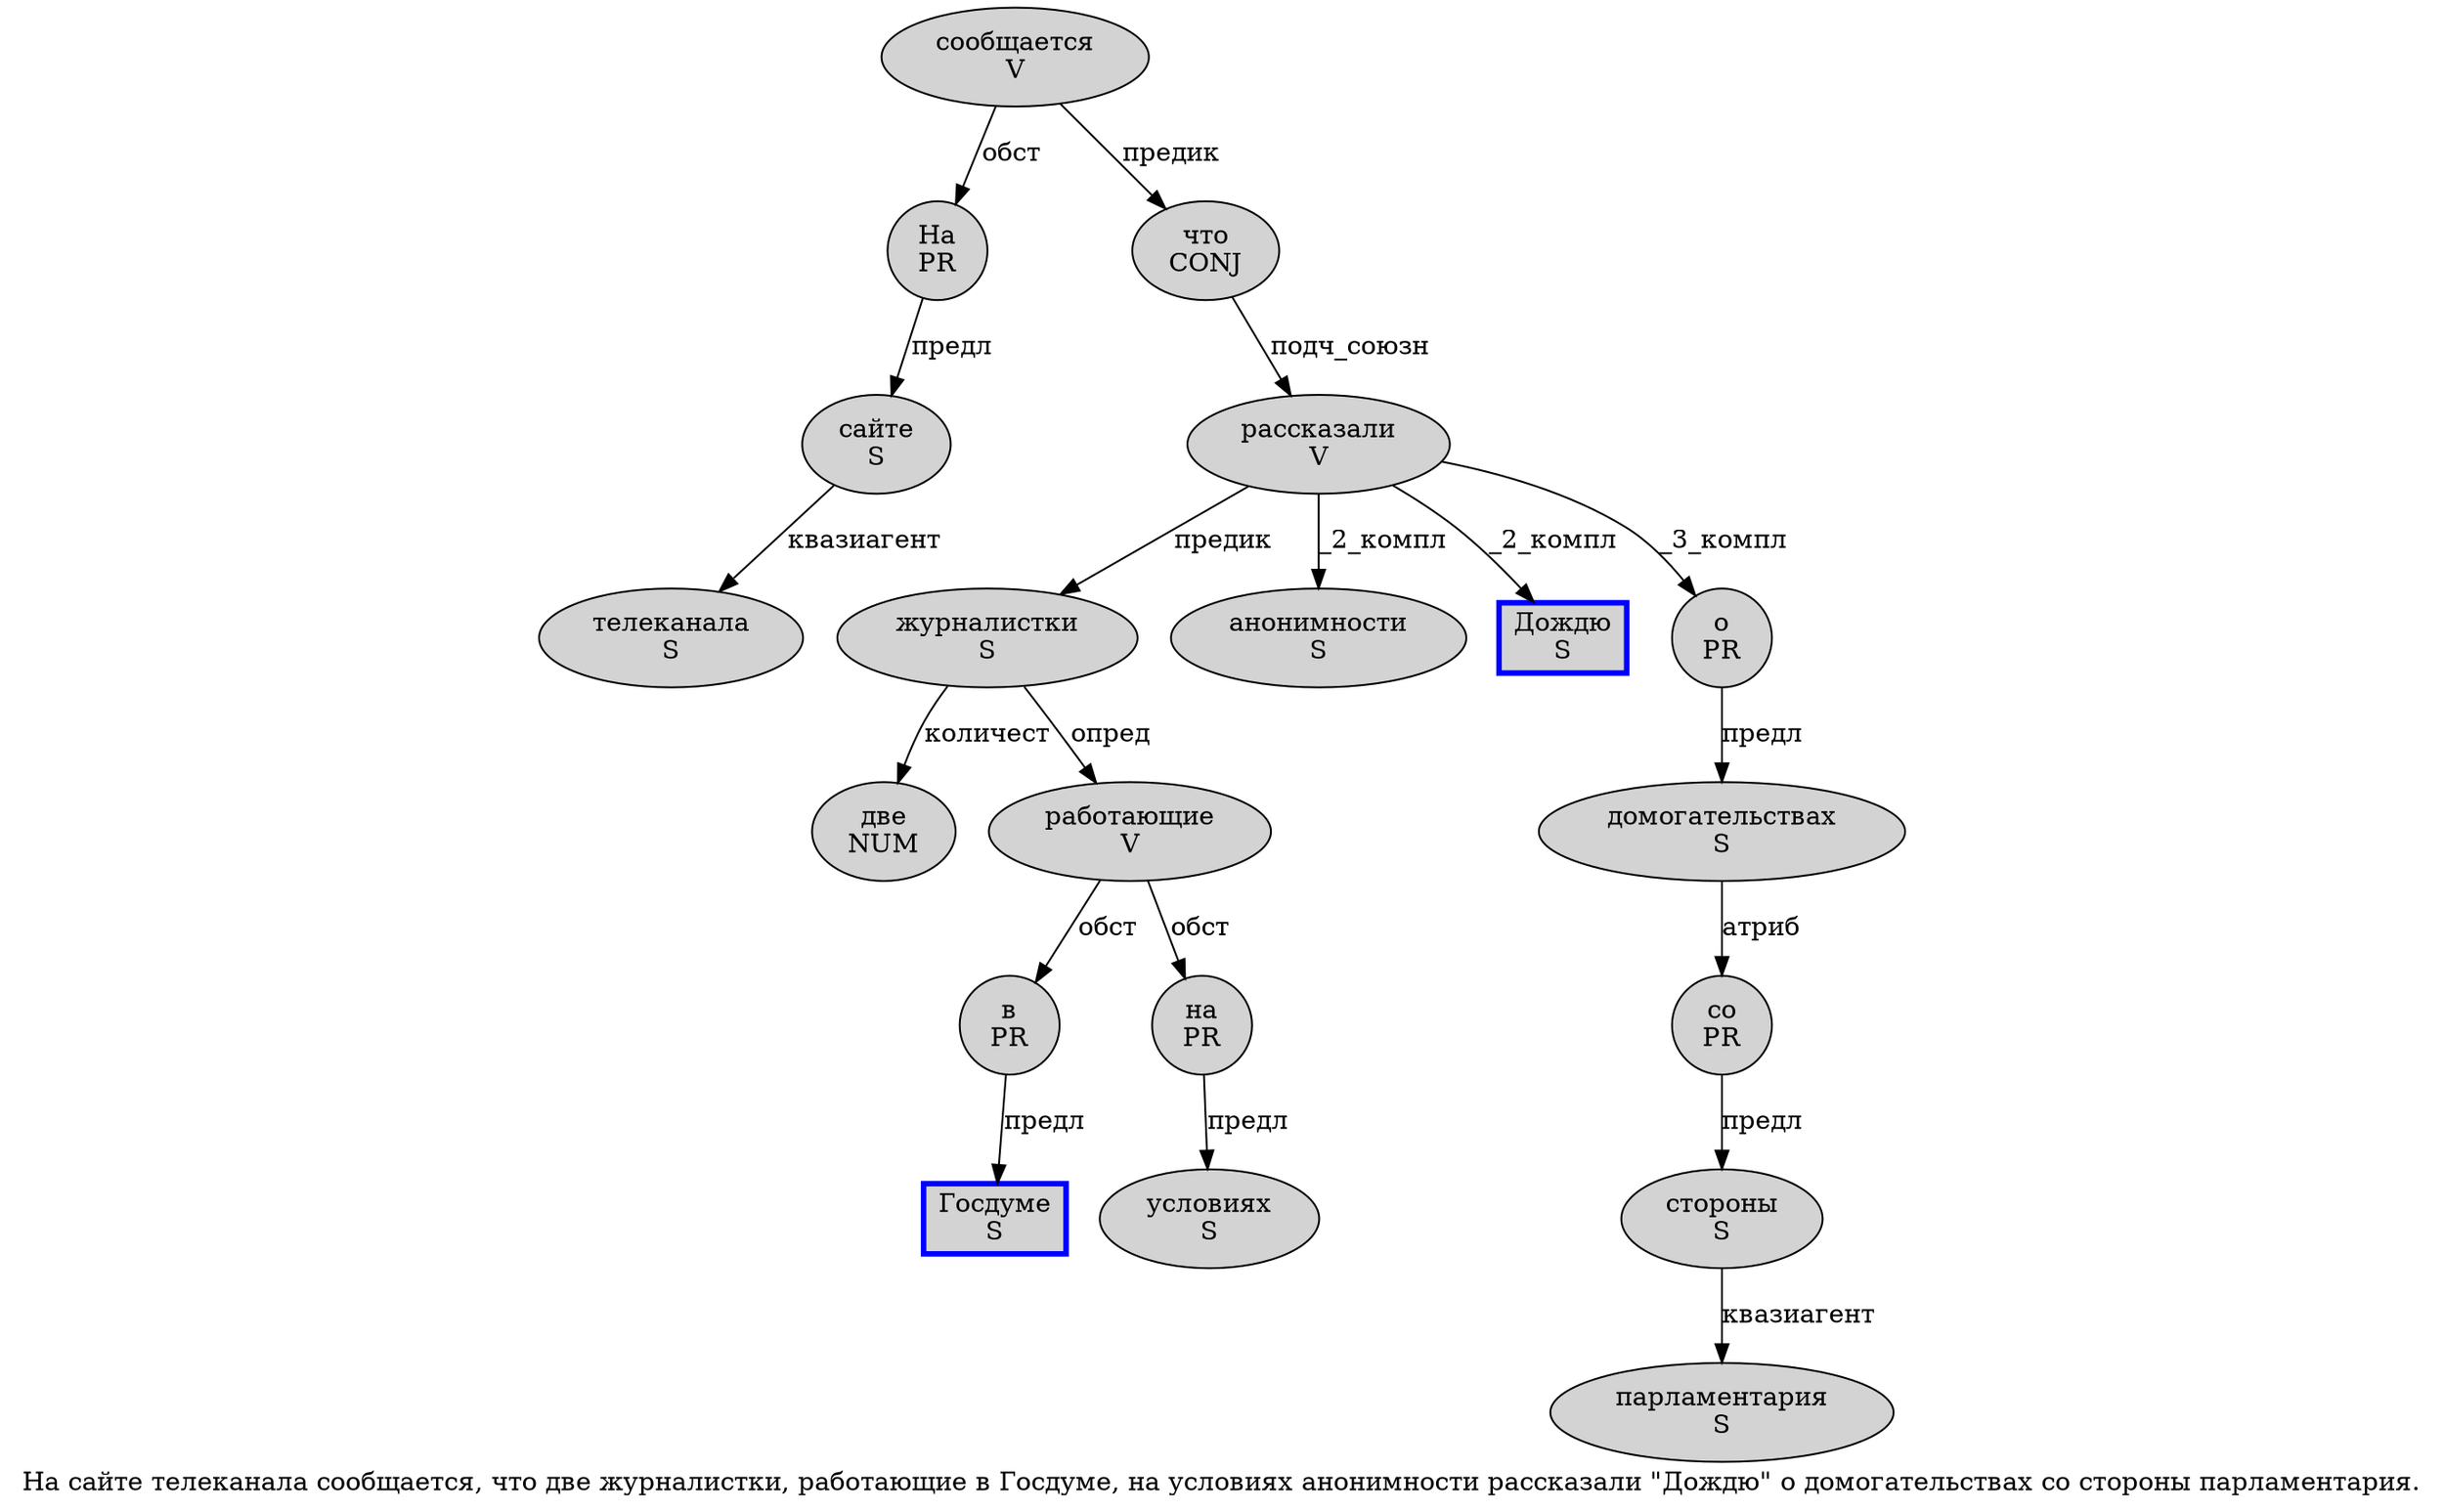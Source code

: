 digraph SENTENCE_109 {
	graph [label="На сайте телеканала сообщается, что две журналистки, работающие в Госдуме, на условиях анонимности рассказали \"Дождю\" о домогательствах со стороны парламентария."]
	node [style=filled]
		0 [label="На
PR" color="" fillcolor=lightgray penwidth=1 shape=ellipse]
		1 [label="сайте
S" color="" fillcolor=lightgray penwidth=1 shape=ellipse]
		2 [label="телеканала
S" color="" fillcolor=lightgray penwidth=1 shape=ellipse]
		3 [label="сообщается
V" color="" fillcolor=lightgray penwidth=1 shape=ellipse]
		5 [label="что
CONJ" color="" fillcolor=lightgray penwidth=1 shape=ellipse]
		6 [label="две
NUM" color="" fillcolor=lightgray penwidth=1 shape=ellipse]
		7 [label="журналистки
S" color="" fillcolor=lightgray penwidth=1 shape=ellipse]
		9 [label="работающие
V" color="" fillcolor=lightgray penwidth=1 shape=ellipse]
		10 [label="в
PR" color="" fillcolor=lightgray penwidth=1 shape=ellipse]
		11 [label="Госдуме
S" color=blue fillcolor=lightgray penwidth=3 shape=box]
		13 [label="на
PR" color="" fillcolor=lightgray penwidth=1 shape=ellipse]
		14 [label="условиях
S" color="" fillcolor=lightgray penwidth=1 shape=ellipse]
		15 [label="анонимности
S" color="" fillcolor=lightgray penwidth=1 shape=ellipse]
		16 [label="рассказали
V" color="" fillcolor=lightgray penwidth=1 shape=ellipse]
		18 [label="Дождю
S" color=blue fillcolor=lightgray penwidth=3 shape=box]
		20 [label="о
PR" color="" fillcolor=lightgray penwidth=1 shape=ellipse]
		21 [label="домогательствах
S" color="" fillcolor=lightgray penwidth=1 shape=ellipse]
		22 [label="со
PR" color="" fillcolor=lightgray penwidth=1 shape=ellipse]
		23 [label="стороны
S" color="" fillcolor=lightgray penwidth=1 shape=ellipse]
		24 [label="парламентария
S" color="" fillcolor=lightgray penwidth=1 shape=ellipse]
			10 -> 11 [label="предл"]
			5 -> 16 [label="подч_союзн"]
			1 -> 2 [label="квазиагент"]
			20 -> 21 [label="предл"]
			16 -> 7 [label="предик"]
			16 -> 15 [label="_2_компл"]
			16 -> 18 [label="_2_компл"]
			16 -> 20 [label="_3_компл"]
			0 -> 1 [label="предл"]
			22 -> 23 [label="предл"]
			21 -> 22 [label="атриб"]
			9 -> 10 [label="обст"]
			9 -> 13 [label="обст"]
			13 -> 14 [label="предл"]
			3 -> 0 [label="обст"]
			3 -> 5 [label="предик"]
			23 -> 24 [label="квазиагент"]
			7 -> 6 [label="количест"]
			7 -> 9 [label="опред"]
}